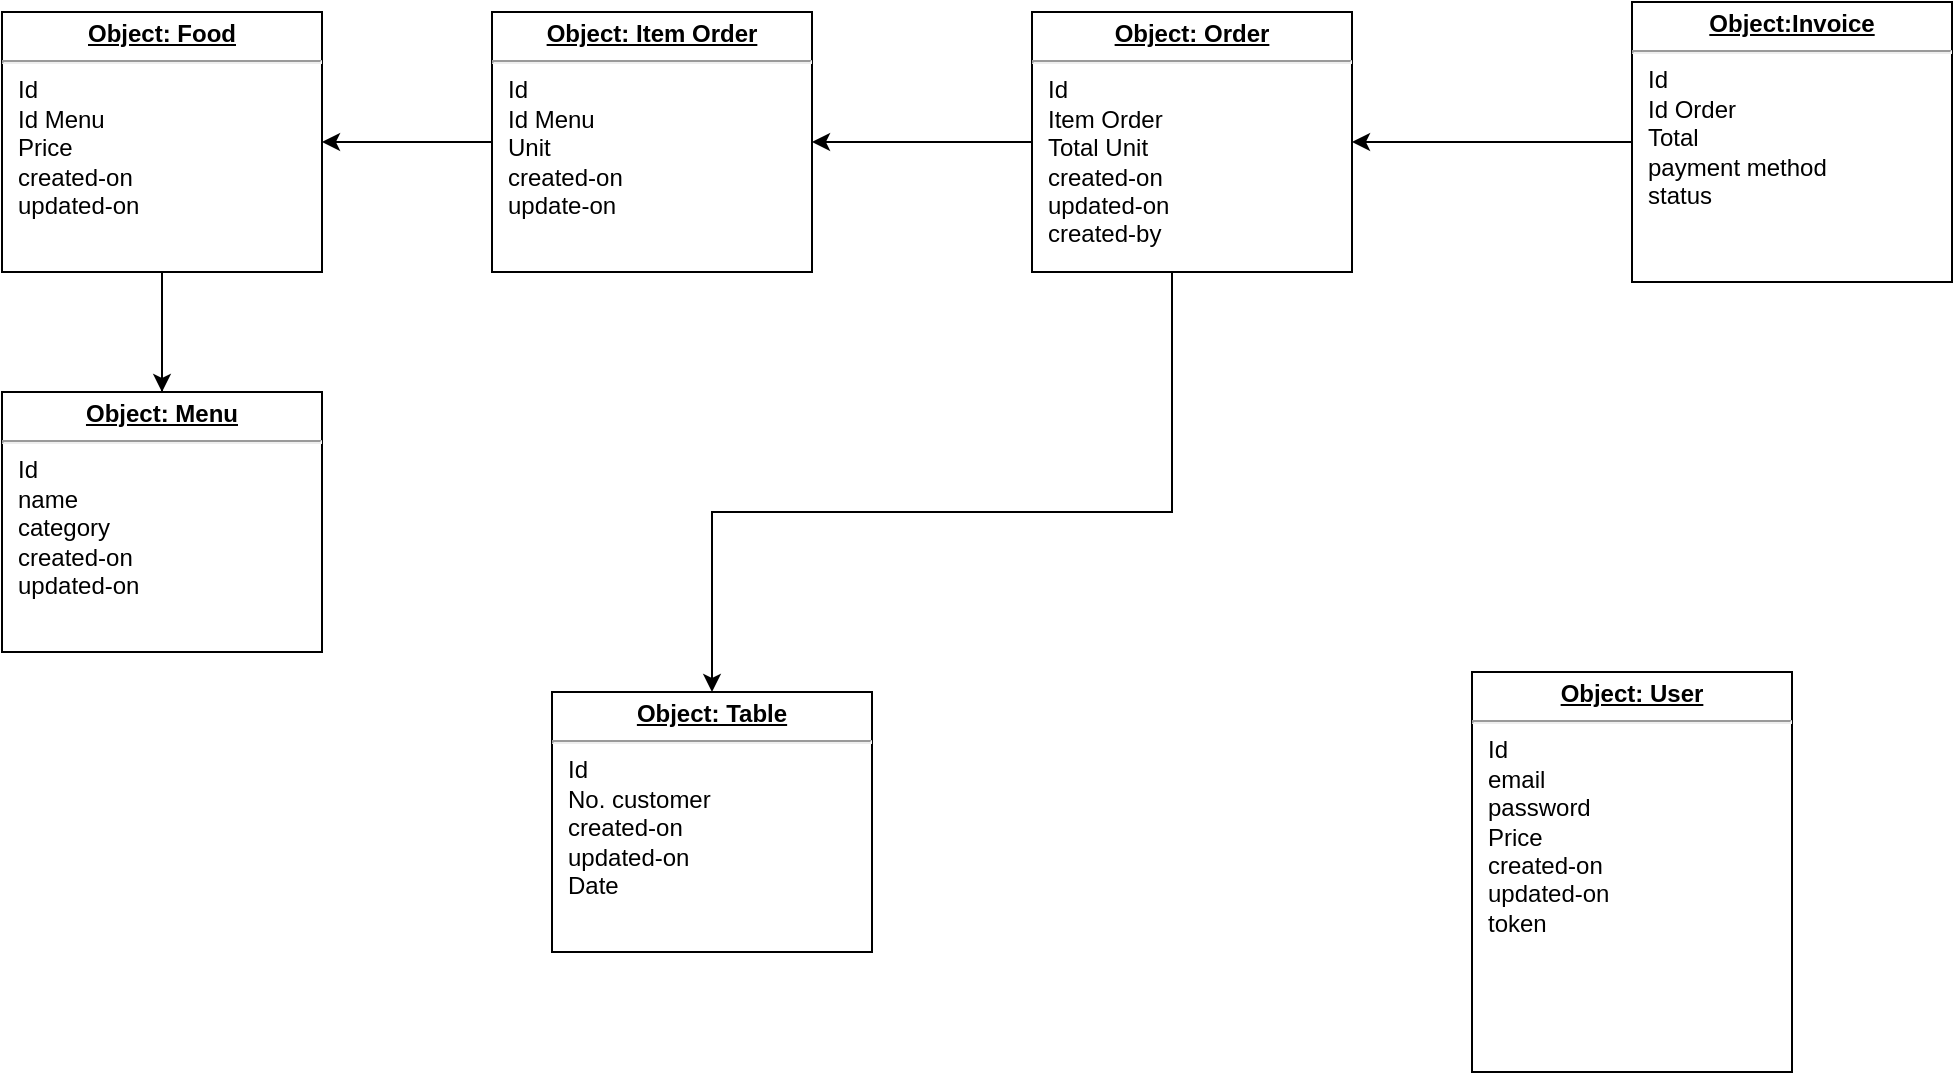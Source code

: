 <mxfile version="20.0.3" type="github">
  <diagram id="PrGJMtJIO_58kvEwNgsd" name="Page-1">
    <mxGraphModel dx="1422" dy="882" grid="1" gridSize="10" guides="1" tooltips="1" connect="1" arrows="1" fold="1" page="1" pageScale="1" pageWidth="850" pageHeight="1100" math="0" shadow="0">
      <root>
        <mxCell id="0" />
        <mxCell id="1" parent="0" />
        <mxCell id="A-SIdZc3eefdu3dsfaOY-2" value="" style="edgeStyle=orthogonalEdgeStyle;rounded=0;orthogonalLoop=1;jettySize=auto;html=1;" edge="1" parent="1" source="ue5UHZWjUcVlfZC0Tfh5-57">
          <mxGeometry relative="1" as="geometry">
            <mxPoint x="345" y="365" as="targetPoint" />
          </mxGeometry>
        </mxCell>
        <mxCell id="A-SIdZc3eefdu3dsfaOY-3" style="edgeStyle=orthogonalEdgeStyle;rounded=0;orthogonalLoop=1;jettySize=auto;html=1;" edge="1" parent="1" source="ue5UHZWjUcVlfZC0Tfh5-57" target="ue5UHZWjUcVlfZC0Tfh5-58">
          <mxGeometry relative="1" as="geometry" />
        </mxCell>
        <mxCell id="ue5UHZWjUcVlfZC0Tfh5-57" value="&lt;p style=&quot;margin:0px;margin-top:4px;text-align:center;text-decoration:underline;&quot;&gt;&lt;b&gt;Object: Food&lt;/b&gt;&lt;/p&gt;&lt;hr&gt;&lt;p style=&quot;margin:0px;margin-left:8px;&quot;&gt;Id&lt;/p&gt;&lt;p style=&quot;margin:0px;margin-left:8px;&quot;&gt;Id Menu&lt;/p&gt;&lt;p style=&quot;margin:0px;margin-left:8px;&quot;&gt;Price&lt;/p&gt;&lt;p style=&quot;margin:0px;margin-left:8px;&quot;&gt;created-on&lt;/p&gt;&lt;p style=&quot;margin:0px;margin-left:8px;&quot;&gt;updated-on&lt;/p&gt;" style="verticalAlign=top;align=left;overflow=fill;fontSize=12;fontFamily=Helvetica;html=1;" parent="1" vertex="1">
          <mxGeometry x="265" y="120" width="160" height="130" as="geometry" />
        </mxCell>
        <mxCell id="ue5UHZWjUcVlfZC0Tfh5-58" value="&lt;p style=&quot;margin:0px;margin-top:4px;text-align:center;text-decoration:underline;&quot;&gt;&lt;b&gt;Object: Menu&lt;/b&gt;&lt;/p&gt;&lt;hr&gt;&lt;p style=&quot;margin:0px;margin-left:8px;&quot;&gt;Id&lt;/p&gt;&lt;p style=&quot;margin:0px;margin-left:8px;&quot;&gt;name&lt;/p&gt;&lt;p style=&quot;margin:0px;margin-left:8px;&quot;&gt;category&lt;/p&gt;&lt;p style=&quot;margin:0px;margin-left:8px;&quot;&gt;created-on&lt;/p&gt;&lt;p style=&quot;margin:0px;margin-left:8px;&quot;&gt;updated-on&lt;/p&gt;" style="verticalAlign=top;align=left;overflow=fill;fontSize=12;fontFamily=Helvetica;html=1;" parent="1" vertex="1">
          <mxGeometry x="265" y="310" width="160" height="130" as="geometry" />
        </mxCell>
        <mxCell id="ue5UHZWjUcVlfZC0Tfh5-65" style="edgeStyle=orthogonalEdgeStyle;rounded=0;orthogonalLoop=1;jettySize=auto;html=1;" parent="1" source="ue5UHZWjUcVlfZC0Tfh5-60" target="ue5UHZWjUcVlfZC0Tfh5-57" edge="1">
          <mxGeometry relative="1" as="geometry" />
        </mxCell>
        <mxCell id="ue5UHZWjUcVlfZC0Tfh5-60" value="&lt;p style=&quot;margin:0px;margin-top:4px;text-align:center;text-decoration:underline;&quot;&gt;&lt;b&gt;Object: Item Order&lt;/b&gt;&lt;/p&gt;&lt;hr&gt;&lt;p style=&quot;margin:0px;margin-left:8px;&quot;&gt;Id&lt;/p&gt;&lt;p style=&quot;margin:0px;margin-left:8px;&quot;&gt;Id Menu&lt;/p&gt;&lt;p style=&quot;margin:0px;margin-left:8px;&quot;&gt;Unit&lt;/p&gt;&lt;p style=&quot;margin:0px;margin-left:8px;&quot;&gt;created-on&lt;/p&gt;&lt;p style=&quot;margin:0px;margin-left:8px;&quot;&gt;update-on&lt;/p&gt;" style="verticalAlign=top;align=left;overflow=fill;fontSize=12;fontFamily=Helvetica;html=1;" parent="1" vertex="1">
          <mxGeometry x="510" y="120" width="160" height="130" as="geometry" />
        </mxCell>
        <mxCell id="ue5UHZWjUcVlfZC0Tfh5-66" style="edgeStyle=orthogonalEdgeStyle;rounded=0;orthogonalLoop=1;jettySize=auto;html=1;" parent="1" source="ue5UHZWjUcVlfZC0Tfh5-61" target="ue5UHZWjUcVlfZC0Tfh5-60" edge="1">
          <mxGeometry relative="1" as="geometry" />
        </mxCell>
        <mxCell id="A-SIdZc3eefdu3dsfaOY-4" style="edgeStyle=orthogonalEdgeStyle;rounded=0;orthogonalLoop=1;jettySize=auto;html=1;entryX=0.5;entryY=0;entryDx=0;entryDy=0;" edge="1" parent="1" source="ue5UHZWjUcVlfZC0Tfh5-61" target="ue5UHZWjUcVlfZC0Tfh5-62">
          <mxGeometry relative="1" as="geometry">
            <Array as="points">
              <mxPoint x="850" y="370" />
            </Array>
          </mxGeometry>
        </mxCell>
        <mxCell id="ue5UHZWjUcVlfZC0Tfh5-61" value="&lt;p style=&quot;margin:0px;margin-top:4px;text-align:center;text-decoration:underline;&quot;&gt;&lt;b&gt;Object: Order&lt;/b&gt;&lt;/p&gt;&lt;hr&gt;&lt;p style=&quot;margin:0px;margin-left:8px;&quot;&gt;Id&lt;/p&gt;&lt;p style=&quot;margin:0px;margin-left:8px;&quot;&gt;Item Order&lt;/p&gt;&lt;p style=&quot;margin:0px;margin-left:8px;&quot;&gt;Total Unit&lt;/p&gt;&lt;p style=&quot;margin:0px;margin-left:8px;&quot;&gt;created-on&lt;/p&gt;&lt;p style=&quot;margin:0px;margin-left:8px;&quot;&gt;updated-on&lt;/p&gt;&lt;p style=&quot;margin:0px;margin-left:8px;&quot;&gt;created-by&lt;/p&gt;" style="verticalAlign=top;align=left;overflow=fill;fontSize=12;fontFamily=Helvetica;html=1;" parent="1" vertex="1">
          <mxGeometry x="780" y="120" width="160" height="130" as="geometry" />
        </mxCell>
        <mxCell id="ue5UHZWjUcVlfZC0Tfh5-62" value="&lt;p style=&quot;margin:0px;margin-top:4px;text-align:center;text-decoration:underline;&quot;&gt;&lt;b&gt;Object: Table&lt;/b&gt;&lt;/p&gt;&lt;hr&gt;&lt;p style=&quot;margin:0px;margin-left:8px;&quot;&gt;Id&lt;/p&gt;&lt;p style=&quot;margin:0px;margin-left:8px;&quot;&gt;No. customer&lt;/p&gt;&lt;p style=&quot;margin:0px;margin-left:8px;&quot;&gt;created-on&lt;/p&gt;&lt;p style=&quot;margin:0px;margin-left:8px;&quot;&gt;updated-on&lt;/p&gt;&lt;p style=&quot;margin:0px;margin-left:8px;&quot;&gt;Date&lt;/p&gt;" style="verticalAlign=top;align=left;overflow=fill;fontSize=12;fontFamily=Helvetica;html=1;" parent="1" vertex="1">
          <mxGeometry x="540" y="460" width="160" height="130" as="geometry" />
        </mxCell>
        <mxCell id="ue5UHZWjUcVlfZC0Tfh5-63" value="&lt;p style=&quot;margin:0px;margin-top:4px;text-align:center;text-decoration:underline;&quot;&gt;&lt;b&gt;Object: User&lt;/b&gt;&lt;/p&gt;&lt;hr&gt;&lt;p style=&quot;margin:0px;margin-left:8px;&quot;&gt;Id&lt;/p&gt;&lt;p style=&quot;margin:0px;margin-left:8px;&quot;&gt;email&lt;/p&gt;&lt;p style=&quot;margin:0px;margin-left:8px;&quot;&gt;password&lt;/p&gt;&lt;p style=&quot;margin:0px;margin-left:8px;&quot;&gt;Price&lt;/p&gt;&lt;p style=&quot;margin:0px;margin-left:8px;&quot;&gt;created-on&lt;/p&gt;&lt;p style=&quot;margin:0px;margin-left:8px;&quot;&gt;updated-on&lt;/p&gt;&lt;p style=&quot;margin:0px;margin-left:8px;&quot;&gt;token&lt;/p&gt;" style="verticalAlign=top;align=left;overflow=fill;fontSize=12;fontFamily=Helvetica;html=1;" parent="1" vertex="1">
          <mxGeometry x="1000" y="450" width="160" height="200" as="geometry" />
        </mxCell>
        <mxCell id="ue5UHZWjUcVlfZC0Tfh5-70" style="edgeStyle=orthogonalEdgeStyle;rounded=0;orthogonalLoop=1;jettySize=auto;html=1;entryX=1;entryY=0.5;entryDx=0;entryDy=0;" parent="1" source="ue5UHZWjUcVlfZC0Tfh5-69" target="ue5UHZWjUcVlfZC0Tfh5-61" edge="1">
          <mxGeometry relative="1" as="geometry" />
        </mxCell>
        <mxCell id="ue5UHZWjUcVlfZC0Tfh5-69" value="&lt;p style=&quot;margin:0px;margin-top:4px;text-align:center;text-decoration:underline;&quot;&gt;&lt;b&gt;Object:Invoice&lt;/b&gt;&lt;/p&gt;&lt;hr&gt;&lt;p style=&quot;margin:0px;margin-left:8px;&quot;&gt;Id&lt;/p&gt;&lt;p style=&quot;margin:0px;margin-left:8px;&quot;&gt;Id Order&lt;/p&gt;&lt;p style=&quot;margin:0px;margin-left:8px;&quot;&gt;Total&lt;/p&gt;&lt;p style=&quot;margin:0px;margin-left:8px;&quot;&gt;payment method&lt;/p&gt;&lt;p style=&quot;margin:0px;margin-left:8px;&quot;&gt;status&lt;/p&gt;" style="verticalAlign=top;align=left;overflow=fill;fontSize=12;fontFamily=Helvetica;html=1;" parent="1" vertex="1">
          <mxGeometry x="1080" y="115" width="160" height="140" as="geometry" />
        </mxCell>
      </root>
    </mxGraphModel>
  </diagram>
</mxfile>
